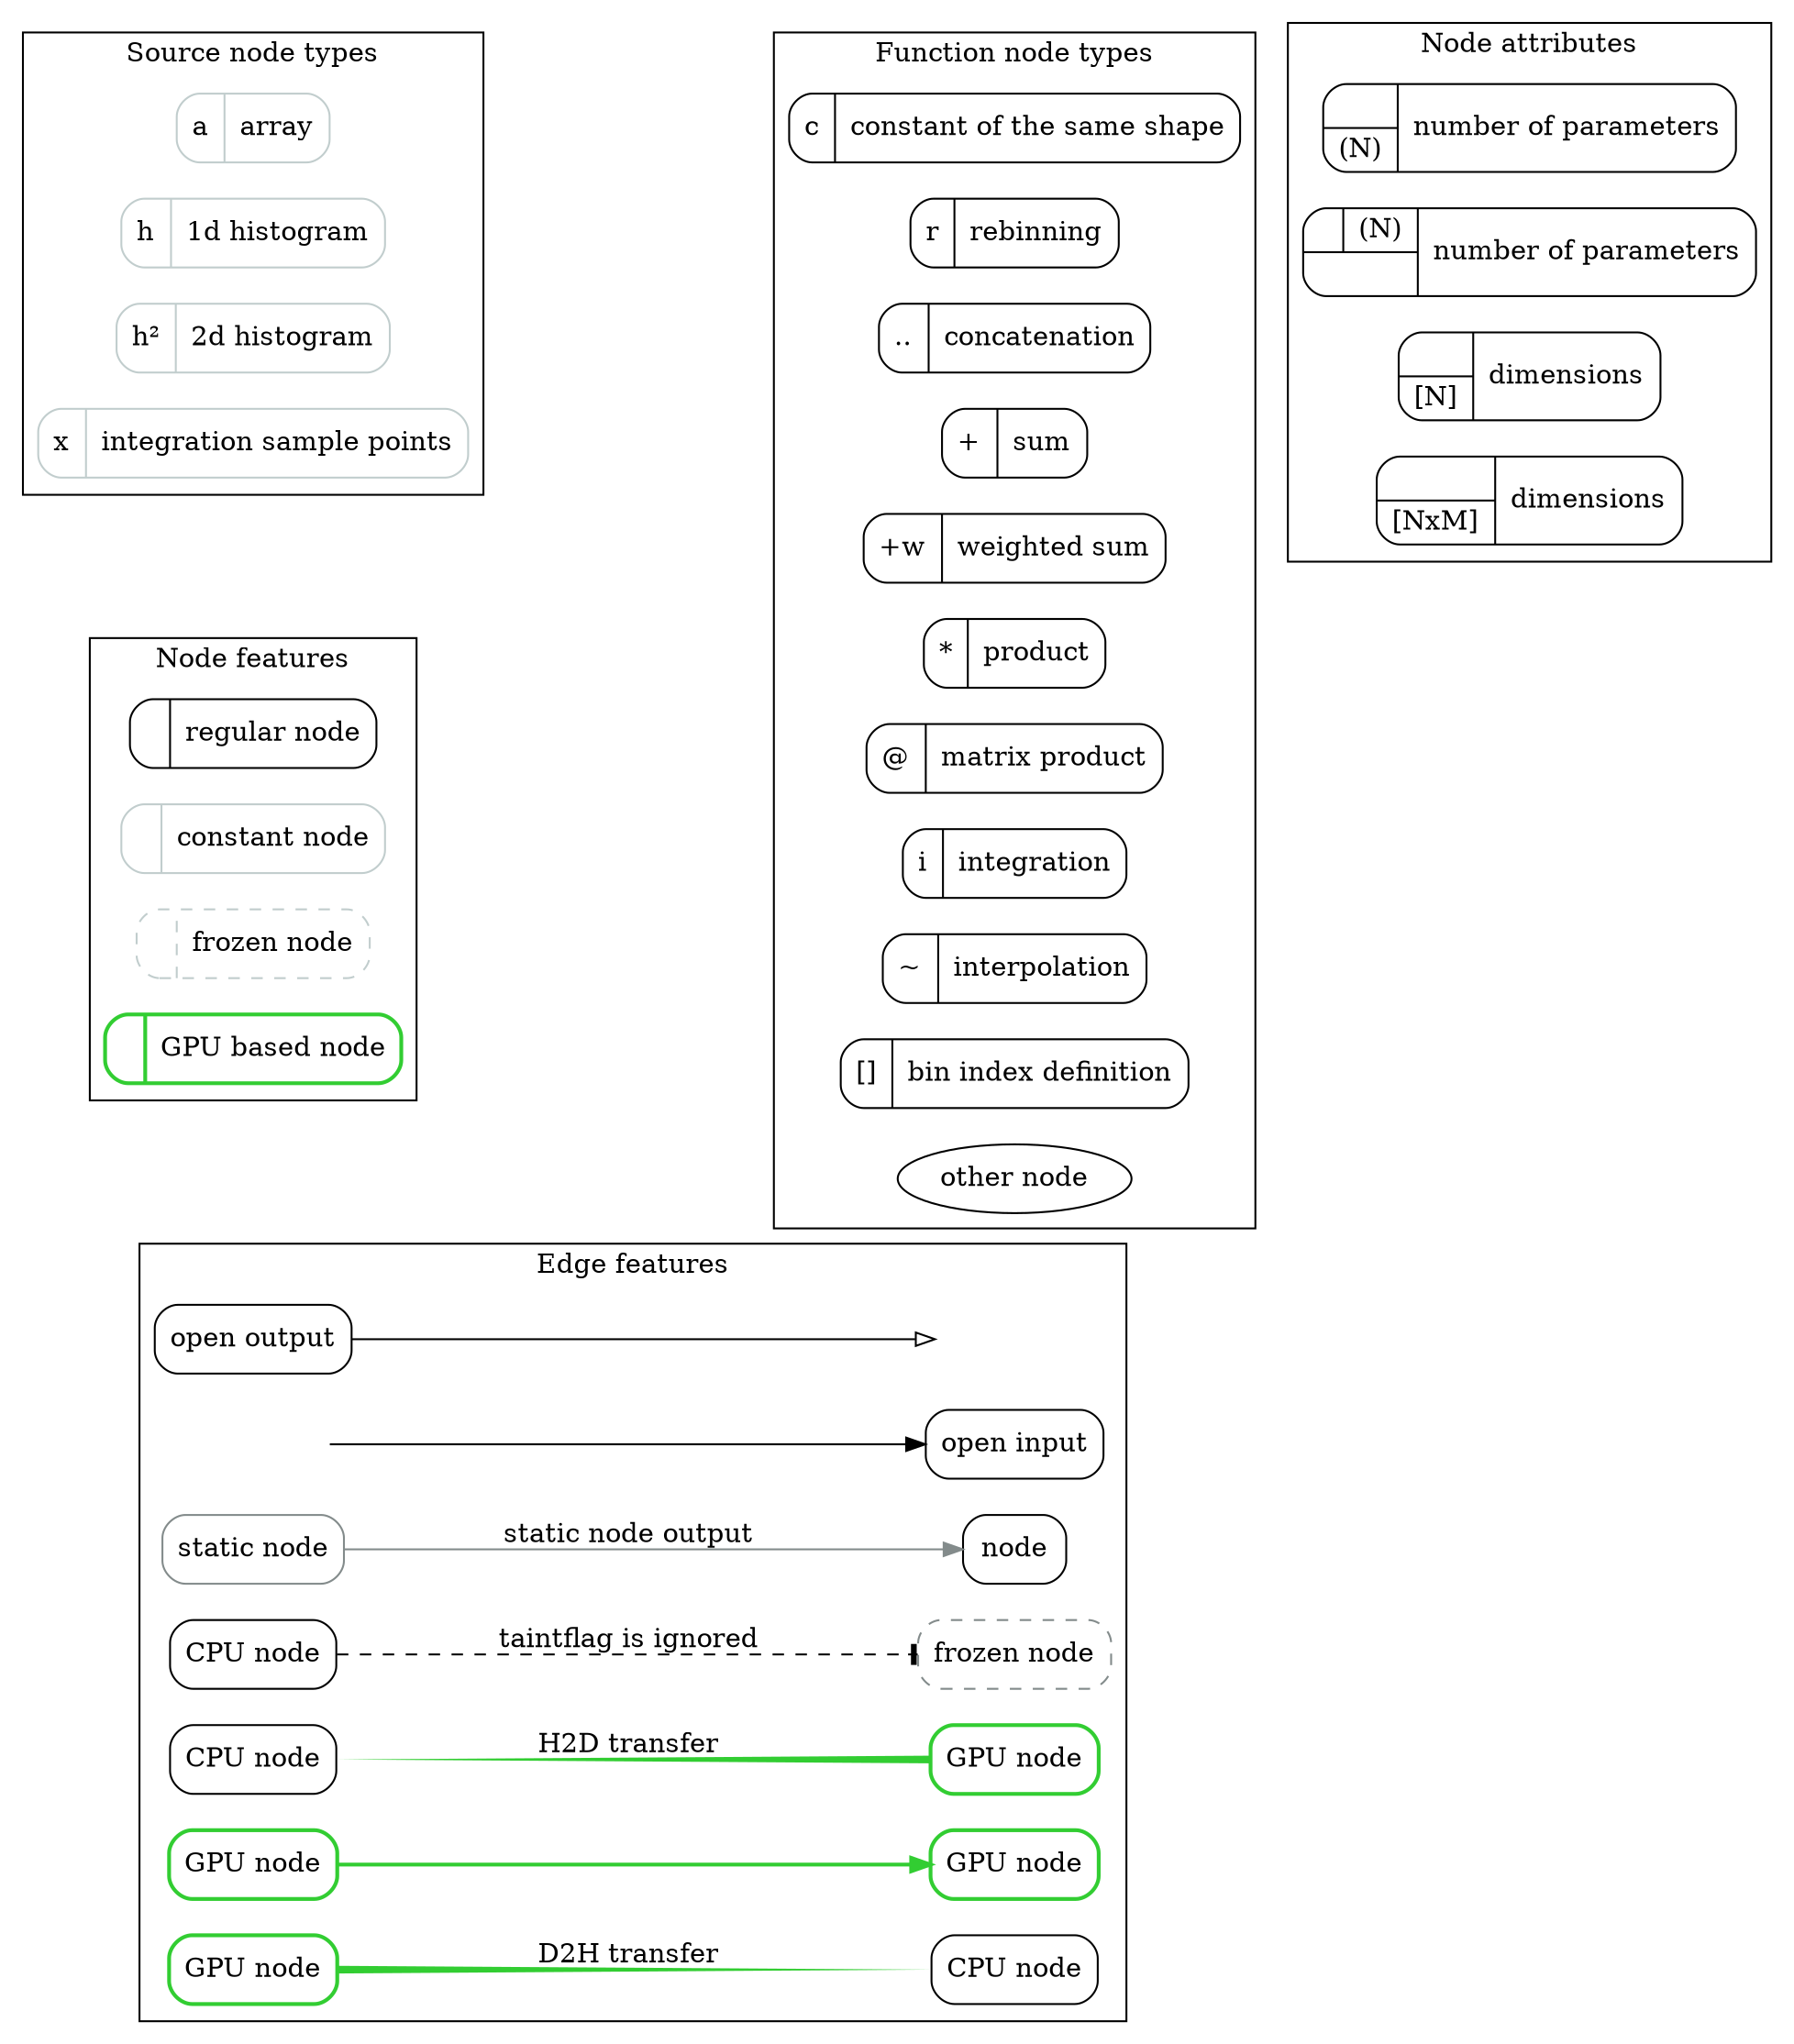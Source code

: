 digraph "" {
    graph [
        fontsize=10,
        labelfontsize=10,
        rankdir=LR,
        ranksep=0.01,
    ];
    node [label="\N"];

    subgraph cluster4{
        fontsize=14;
        label="Edge features";
        node4_1l [shape=Mrecord,label="open output"];
        node4_1r [shape=Mrecord,style="invis"];
        node4_1l -> node4_1r [arrowhead=empty];

        node4_2l [shape=Mrecord,style="invis"];
        node4_2r [shape=Mrecord,label="open input"];
        node4_2l -> node4_2r [];

        node4_7l [shape=Mrecord,label="static node",color=azure4];
        node4_7r [shape=Mrecord,label="node"];
        node4_7l -> node4_7r [color=azure4,label="static node output"];

        node4_6l [shape=Mrecord,label="CPU node"];
        node4_6r [shape=Mrecord,label="frozen node",color=azure4,style=dashed];
        node4_6l -> node4_6r [arrowhead="tee",style=dashed,label="taintflag is ignored"];

        node4_3l [shape=Mrecord,label="CPU node"];
        node4_3r [shape=Mrecord,label="GPU node", color="limegreen", style=bold];
        node4_3l -> node4_3r [style=tapered,penwidth=4,dir=back,color="limegreen",arrowtail=none,label="H2D transfer"];

        node4_4l [shape=Mrecord,label="GPU node", color="limegreen", style=bold];
        node4_4r [shape=Mrecord,label="GPU node", color="limegreen", style=bold];
        node4_4l -> node4_4r [penwidth=2,color="limegreen"];

        node4_5l [shape=Mrecord,label="GPU node", color="limegreen", style=bold];
        node4_5r [shape=Mrecord,label="CPU node"];
        node4_5l -> node4_5r [style=tapered,penwidth=4,color="limegreen",arrowhead=none,label="D2H transfer"];
    }

    subgraph cluster3{
        fontsize=14;
        label="Node features";
        node3_1 [label="{|regular node}", shape=Mrecord];
        node3_2 [label="{|constant node}", shape=Mrecord, color="azure3"];
        node3_3 [label="{|frozen node}", shape=Mrecord, color="azure3", style="dashed"];
        node3_4 [label="{|GPU based node}", shape=Mrecord, color="limegreen", style=bold];
    }

    subgraph cluster2{
        fontsize=14;
        label="Function node types";
        node2_1 [label="{c|constant of the same shape}", shape=Mrecord];
        node2_2 [label="{r|rebinning}",                  shape=Mrecord];
        node2_3 [label="{..|concatenation}",             shape=Mrecord];
        node2_4 [label="{+|sum}", shape=Mrecord];
        node2_5 [label="{+w|weighted sum}", shape=Mrecord];
        node2_6 [label="{*|product}", shape=Mrecord];
        node2_7 [label="{@|matrix product}", shape=Mrecord];
        node2_8 [label="{i|integration}", shape=Mrecord];
        node2_9 [label="{~|interpolation}", shape=Mrecord];
        node2_10 [label="{[]|bin index definition}", shape=Mrecord];
        node2_11 [label="other node"];
    }

    subgraph cluster0{
        fontsize=14;
        label="Source node types";
        node [color="azure3"];
        node0_1 [label="{a|array}",                     shape=Mrecord];
        node0_2 [label="{h|1d histogram}",              shape=Mrecord];
        node0_3 [label="{h²|2d histogram}",             shape=Mrecord];
        node0_4 [label="{x|integration sample points}", shape=Mrecord];
    }

    subgraph cluster1{
        fontsize=14;
        label="Node attributes";
        node1_1 [label="{{|(N)}|number of parameters}", shape=Mrecord];
        node1_2 [label="{{{|(N)}|}|number of parameters}", shape=Mrecord];
        node1_3 [label="{{|[N]}|dimensions}", shape=Mrecord];
        node1_4 [label="{{|[NxM]}|dimensions}", shape=Mrecord];
    }

    node0_1 -> node2_1 [style="invis"];
    node2_1 -> node1_1 [style="invis"];
}
